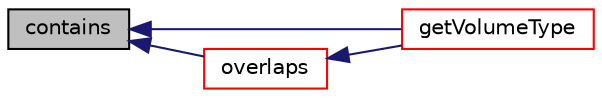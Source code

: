 digraph "contains"
{
  bgcolor="transparent";
  edge [fontname="Helvetica",fontsize="10",labelfontname="Helvetica",labelfontsize="10"];
  node [fontname="Helvetica",fontsize="10",shape=record];
  rankdir="LR";
  Node1 [label="contains",height=0.2,width=0.4,color="black", fillcolor="grey75", style="filled", fontcolor="black"];
  Node1 -> Node2 [dir="back",color="midnightblue",fontsize="10",style="solid",fontname="Helvetica"];
  Node2 [label="getVolumeType",height=0.2,width=0.4,color="red",URL="$a02765.html#a79f4e7e7c658a23d7175bacea26b7741",tooltip="Get type (inside,outside,mixed,unknown) of point w.r.t. surface. "];
  Node1 -> Node3 [dir="back",color="midnightblue",fontsize="10",style="solid",fontname="Helvetica"];
  Node3 [label="overlaps",height=0.2,width=0.4,color="red",URL="$a02765.html#aea49f8ea149b750ff5d58a0a194a6526",tooltip="Does (bb of) shape at index overlap bb. "];
  Node3 -> Node2 [dir="back",color="midnightblue",fontsize="10",style="solid",fontname="Helvetica"];
}
